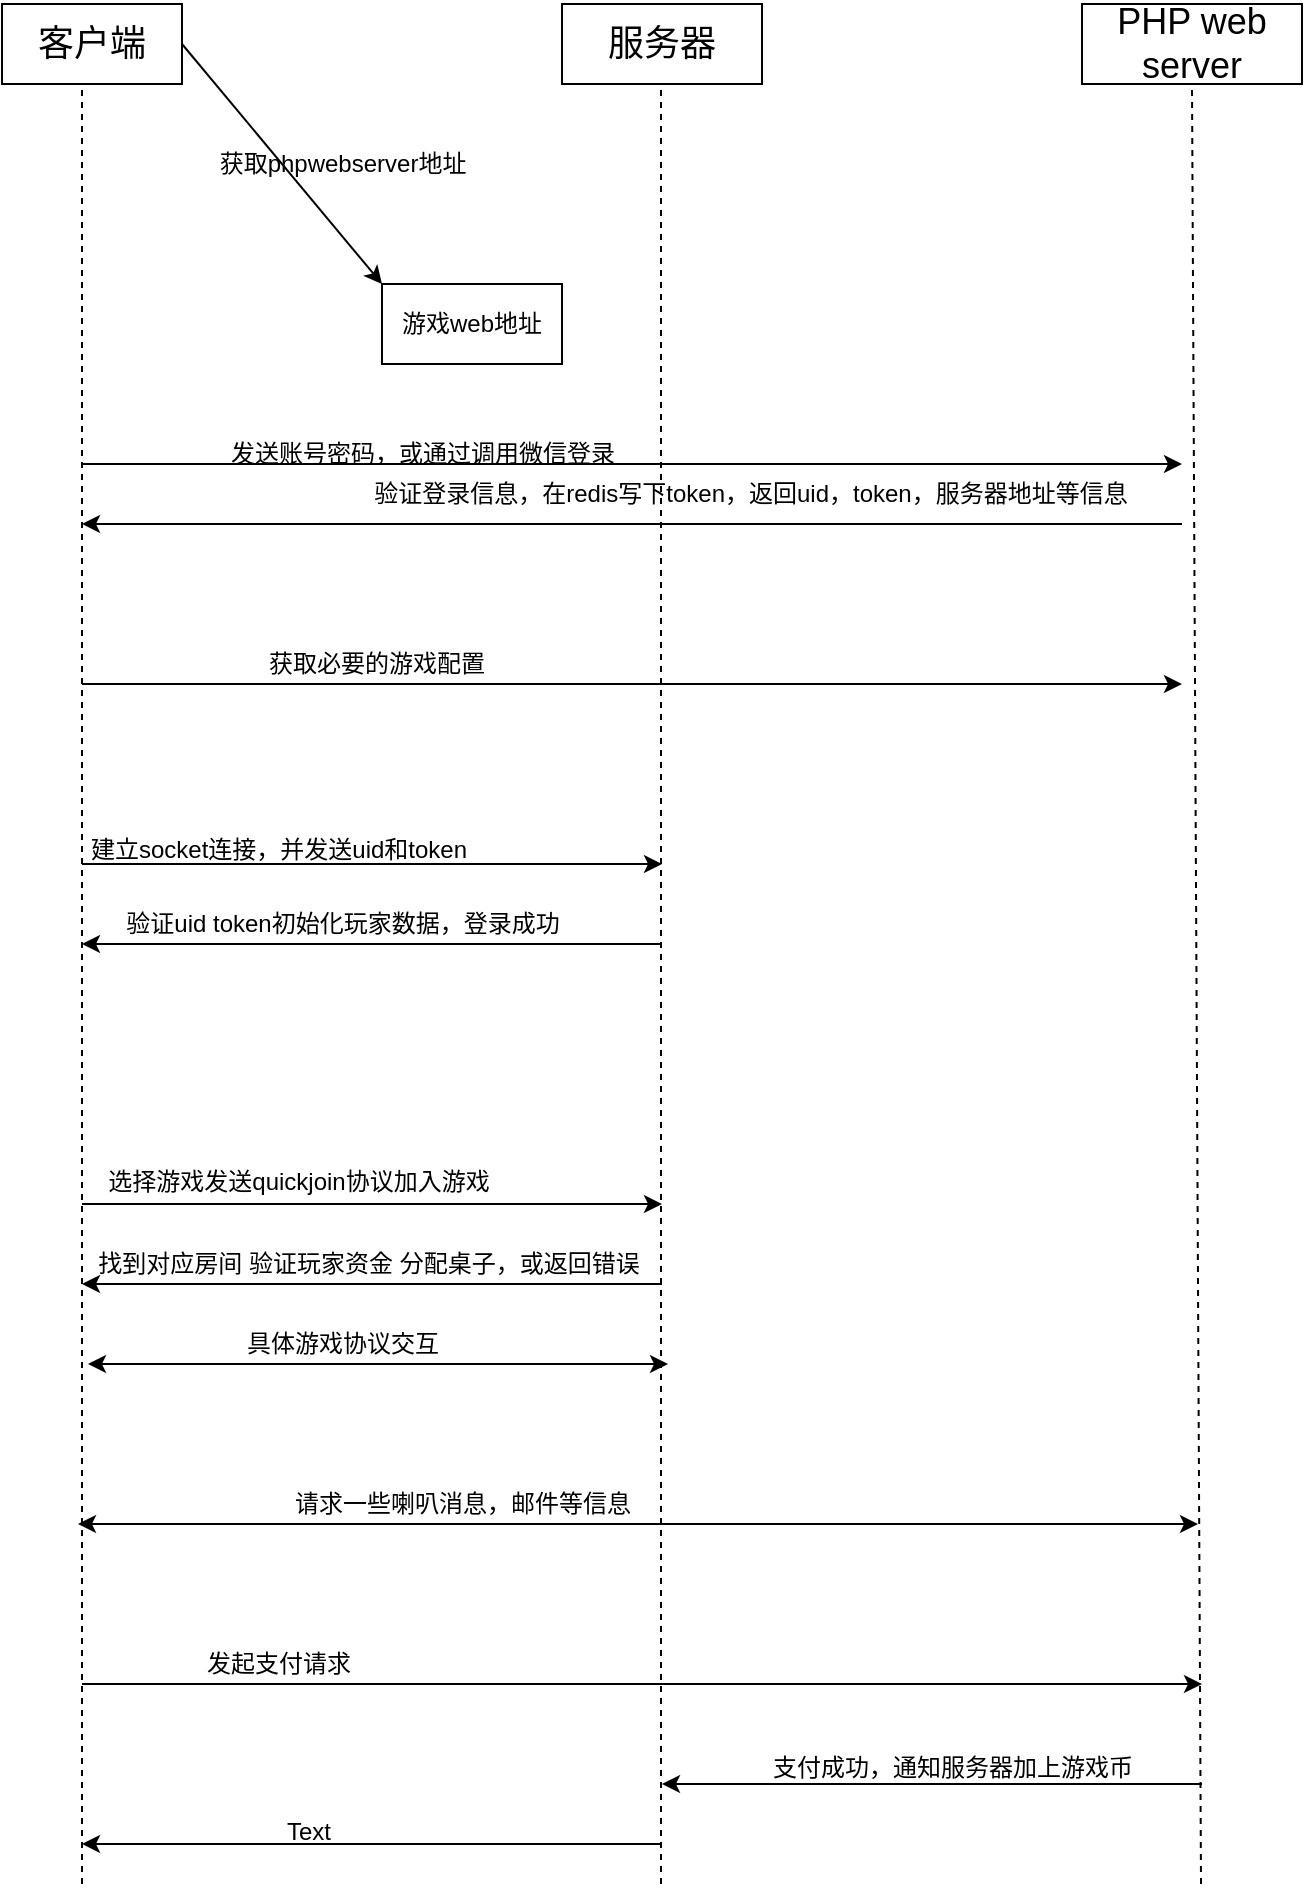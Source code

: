 <mxfile version="13.0.9" type="github">
  <diagram id="ozWX-8Dkmfncpo7_wP8C" name="Page-1">
    <mxGraphModel dx="2062" dy="1154" grid="1" gridSize="10" guides="1" tooltips="1" connect="1" arrows="1" fold="1" page="1" pageScale="1" pageWidth="827" pageHeight="1169" math="0" shadow="0">
      <root>
        <mxCell id="0" />
        <mxCell id="1" parent="0" />
        <mxCell id="YcwsBy4JarNpGmMt0fvK-1" value="&lt;font style=&quot;font-size: 18px&quot;&gt;客户端&lt;/font&gt;" style="rounded=0;whiteSpace=wrap;html=1;" parent="1" vertex="1">
          <mxGeometry x="40" y="40" width="90" height="40" as="geometry" />
        </mxCell>
        <mxCell id="YcwsBy4JarNpGmMt0fvK-2" value="&lt;font style=&quot;font-size: 18px&quot;&gt;服务器&lt;/font&gt;" style="rounded=0;whiteSpace=wrap;html=1;" parent="1" vertex="1">
          <mxGeometry x="320" y="40" width="100" height="40" as="geometry" />
        </mxCell>
        <mxCell id="YcwsBy4JarNpGmMt0fvK-3" value="&lt;font style=&quot;font-size: 18px&quot;&gt;PHP web server&lt;/font&gt;" style="rounded=0;whiteSpace=wrap;html=1;" parent="1" vertex="1">
          <mxGeometry x="580" y="40" width="110" height="40" as="geometry" />
        </mxCell>
        <mxCell id="YcwsBy4JarNpGmMt0fvK-4" value="" style="endArrow=none;dashed=1;html=1;" parent="1" edge="1">
          <mxGeometry width="50" height="50" relative="1" as="geometry">
            <mxPoint x="80" y="980" as="sourcePoint" />
            <mxPoint x="80" y="80" as="targetPoint" />
          </mxGeometry>
        </mxCell>
        <mxCell id="YcwsBy4JarNpGmMt0fvK-5" value="" style="endArrow=none;dashed=1;html=1;" parent="1" edge="1">
          <mxGeometry width="50" height="50" relative="1" as="geometry">
            <mxPoint x="369.5" y="980" as="sourcePoint" />
            <mxPoint x="369.5" y="80" as="targetPoint" />
          </mxGeometry>
        </mxCell>
        <mxCell id="YcwsBy4JarNpGmMt0fvK-6" value="" style="endArrow=none;dashed=1;html=1;entryX=0.5;entryY=1;entryDx=0;entryDy=0;" parent="1" target="YcwsBy4JarNpGmMt0fvK-3" edge="1">
          <mxGeometry width="50" height="50" relative="1" as="geometry">
            <mxPoint x="639.5" y="980" as="sourcePoint" />
            <mxPoint x="635" y="90" as="targetPoint" />
          </mxGeometry>
        </mxCell>
        <mxCell id="YcwsBy4JarNpGmMt0fvK-8" value="游戏web地址" style="rounded=0;whiteSpace=wrap;html=1;" parent="1" vertex="1">
          <mxGeometry x="230" y="180" width="90" height="40" as="geometry" />
        </mxCell>
        <mxCell id="YcwsBy4JarNpGmMt0fvK-10" value="获取phpwebserver地址" style="text;html=1;align=center;verticalAlign=middle;resizable=0;points=[];autosize=1;" parent="1" vertex="1">
          <mxGeometry x="140" y="110" width="140" height="20" as="geometry" />
        </mxCell>
        <mxCell id="YcwsBy4JarNpGmMt0fvK-11" value="" style="endArrow=classic;html=1;exitX=1;exitY=0.5;exitDx=0;exitDy=0;entryX=0;entryY=0;entryDx=0;entryDy=0;" parent="1" source="YcwsBy4JarNpGmMt0fvK-1" target="YcwsBy4JarNpGmMt0fvK-8" edge="1">
          <mxGeometry width="50" height="50" relative="1" as="geometry">
            <mxPoint x="160" y="100" as="sourcePoint" />
            <mxPoint x="210" y="50" as="targetPoint" />
          </mxGeometry>
        </mxCell>
        <mxCell id="YcwsBy4JarNpGmMt0fvK-12" value="" style="endArrow=classic;html=1;" parent="1" edge="1">
          <mxGeometry width="50" height="50" relative="1" as="geometry">
            <mxPoint x="80" y="270" as="sourcePoint" />
            <mxPoint x="630" y="270" as="targetPoint" />
          </mxGeometry>
        </mxCell>
        <mxCell id="YcwsBy4JarNpGmMt0fvK-13" value="发送账号密码，或通过调用微信登录" style="text;html=1;align=center;verticalAlign=middle;resizable=0;points=[];autosize=1;" parent="1" vertex="1">
          <mxGeometry x="145" y="255" width="210" height="20" as="geometry" />
        </mxCell>
        <mxCell id="YcwsBy4JarNpGmMt0fvK-14" value="" style="endArrow=classic;html=1;" parent="1" edge="1">
          <mxGeometry width="50" height="50" relative="1" as="geometry">
            <mxPoint x="630" y="300" as="sourcePoint" />
            <mxPoint x="80" y="300" as="targetPoint" />
          </mxGeometry>
        </mxCell>
        <mxCell id="YcwsBy4JarNpGmMt0fvK-15" value="验证登录信息，在redis写下token，返回uid，token，服务器地址等信息" style="text;html=1;align=center;verticalAlign=middle;resizable=0;points=[];autosize=1;" parent="1" vertex="1">
          <mxGeometry x="219" y="275" width="390" height="20" as="geometry" />
        </mxCell>
        <mxCell id="YcwsBy4JarNpGmMt0fvK-16" value="" style="endArrow=classic;html=1;" parent="1" edge="1">
          <mxGeometry width="50" height="50" relative="1" as="geometry">
            <mxPoint x="80" y="380" as="sourcePoint" />
            <mxPoint x="630" y="380" as="targetPoint" />
            <Array as="points" />
          </mxGeometry>
        </mxCell>
        <mxCell id="YcwsBy4JarNpGmMt0fvK-17" value="获取必要的游戏配置" style="text;html=1;align=center;verticalAlign=middle;resizable=0;points=[];autosize=1;" parent="1" vertex="1">
          <mxGeometry x="167" y="360" width="120" height="20" as="geometry" />
        </mxCell>
        <mxCell id="YcwsBy4JarNpGmMt0fvK-20" value="" style="endArrow=classic;html=1;" parent="1" edge="1">
          <mxGeometry width="50" height="50" relative="1" as="geometry">
            <mxPoint x="80" y="470" as="sourcePoint" />
            <mxPoint x="370" y="470" as="targetPoint" />
          </mxGeometry>
        </mxCell>
        <mxCell id="YcwsBy4JarNpGmMt0fvK-21" value="建立socket连接，并发送uid和token" style="text;html=1;align=center;verticalAlign=middle;resizable=0;points=[];autosize=1;" parent="1" vertex="1">
          <mxGeometry x="78" y="453" width="200" height="20" as="geometry" />
        </mxCell>
        <mxCell id="YcwsBy4JarNpGmMt0fvK-22" value="" style="endArrow=classic;html=1;" parent="1" edge="1">
          <mxGeometry width="50" height="50" relative="1" as="geometry">
            <mxPoint x="370" y="510" as="sourcePoint" />
            <mxPoint x="80" y="510" as="targetPoint" />
          </mxGeometry>
        </mxCell>
        <mxCell id="YcwsBy4JarNpGmMt0fvK-23" value="验证uid token初始化玩家数据，登录成功" style="text;html=1;align=center;verticalAlign=middle;resizable=0;points=[];autosize=1;" parent="1" vertex="1">
          <mxGeometry x="95" y="490" width="230" height="20" as="geometry" />
        </mxCell>
        <mxCell id="YcwsBy4JarNpGmMt0fvK-25" value="" style="endArrow=classic;html=1;" parent="1" edge="1">
          <mxGeometry width="50" height="50" relative="1" as="geometry">
            <mxPoint x="80" y="640" as="sourcePoint" />
            <mxPoint x="370" y="640" as="targetPoint" />
          </mxGeometry>
        </mxCell>
        <mxCell id="YcwsBy4JarNpGmMt0fvK-26" value="选择游戏发送quickjoin协议加入游戏" style="text;html=1;align=center;verticalAlign=middle;resizable=0;points=[];autosize=1;" parent="1" vertex="1">
          <mxGeometry x="83" y="619" width="210" height="20" as="geometry" />
        </mxCell>
        <mxCell id="YcwsBy4JarNpGmMt0fvK-27" value="" style="endArrow=classic;html=1;" parent="1" edge="1">
          <mxGeometry width="50" height="50" relative="1" as="geometry">
            <mxPoint x="370" y="680" as="sourcePoint" />
            <mxPoint x="80" y="680" as="targetPoint" />
          </mxGeometry>
        </mxCell>
        <mxCell id="YcwsBy4JarNpGmMt0fvK-28" value="找到对应房间 验证玩家资金 分配桌子，或返回错误" style="text;html=1;align=center;verticalAlign=middle;resizable=0;points=[];autosize=1;" parent="1" vertex="1">
          <mxGeometry x="78" y="660" width="290" height="20" as="geometry" />
        </mxCell>
        <mxCell id="YcwsBy4JarNpGmMt0fvK-29" value="" style="endArrow=classic;startArrow=classic;html=1;" parent="1" edge="1">
          <mxGeometry width="50" height="50" relative="1" as="geometry">
            <mxPoint x="78" y="800" as="sourcePoint" />
            <mxPoint x="638" y="800" as="targetPoint" />
          </mxGeometry>
        </mxCell>
        <mxCell id="YcwsBy4JarNpGmMt0fvK-30" value="请求一些喇叭消息，邮件等信息" style="text;html=1;align=center;verticalAlign=middle;resizable=0;points=[];autosize=1;" parent="1" vertex="1">
          <mxGeometry x="180" y="780" width="180" height="20" as="geometry" />
        </mxCell>
        <mxCell id="YcwsBy4JarNpGmMt0fvK-31" value="" style="endArrow=classic;startArrow=classic;html=1;" parent="1" edge="1">
          <mxGeometry width="50" height="50" relative="1" as="geometry">
            <mxPoint x="83" y="720" as="sourcePoint" />
            <mxPoint x="373" y="720" as="targetPoint" />
          </mxGeometry>
        </mxCell>
        <mxCell id="YcwsBy4JarNpGmMt0fvK-32" value="具体游戏协议交互" style="text;html=1;align=center;verticalAlign=middle;resizable=0;points=[];autosize=1;" parent="1" vertex="1">
          <mxGeometry x="155" y="700" width="110" height="20" as="geometry" />
        </mxCell>
        <mxCell id="YcwsBy4JarNpGmMt0fvK-35" value="" style="endArrow=classic;html=1;" parent="1" edge="1">
          <mxGeometry width="50" height="50" relative="1" as="geometry">
            <mxPoint x="80" y="880" as="sourcePoint" />
            <mxPoint x="640" y="880" as="targetPoint" />
          </mxGeometry>
        </mxCell>
        <mxCell id="YcwsBy4JarNpGmMt0fvK-36" value="发起支付请求" style="text;html=1;align=center;verticalAlign=middle;resizable=0;points=[];autosize=1;" parent="1" vertex="1">
          <mxGeometry x="133" y="860" width="90" height="20" as="geometry" />
        </mxCell>
        <mxCell id="YcwsBy4JarNpGmMt0fvK-37" value="" style="endArrow=classic;html=1;" parent="1" edge="1">
          <mxGeometry width="50" height="50" relative="1" as="geometry">
            <mxPoint x="640" y="930" as="sourcePoint" />
            <mxPoint x="370" y="930" as="targetPoint" />
          </mxGeometry>
        </mxCell>
        <mxCell id="YcwsBy4JarNpGmMt0fvK-38" value="支付成功，通知服务器加上游戏币" style="text;html=1;align=center;verticalAlign=middle;resizable=0;points=[];autosize=1;" parent="1" vertex="1">
          <mxGeometry x="415" y="912" width="200" height="20" as="geometry" />
        </mxCell>
        <mxCell id="YcwsBy4JarNpGmMt0fvK-39" value="" style="endArrow=classic;html=1;" parent="1" edge="1">
          <mxGeometry width="50" height="50" relative="1" as="geometry">
            <mxPoint x="370" y="960" as="sourcePoint" />
            <mxPoint x="80" y="960" as="targetPoint" />
          </mxGeometry>
        </mxCell>
        <mxCell id="YcwsBy4JarNpGmMt0fvK-40" value="Text" style="text;html=1;align=center;verticalAlign=middle;resizable=0;points=[];autosize=1;" parent="1" vertex="1">
          <mxGeometry x="173" y="944" width="40" height="20" as="geometry" />
        </mxCell>
      </root>
    </mxGraphModel>
  </diagram>
</mxfile>
